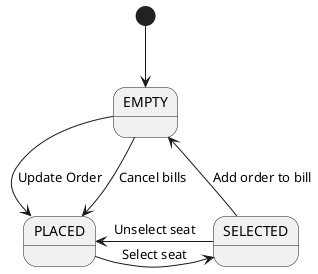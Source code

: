 @startuml

    [*] --> EMPTY
    EMPTY -> PLACED : Update Order
    PLACED -> SELECTED : Select seat
    SELECTED -> PLACED : Unselect seat
    SELECTED -> EMPTY : Add order to bill
    EMPTY --> PLACED : Cancel bills

@enduml